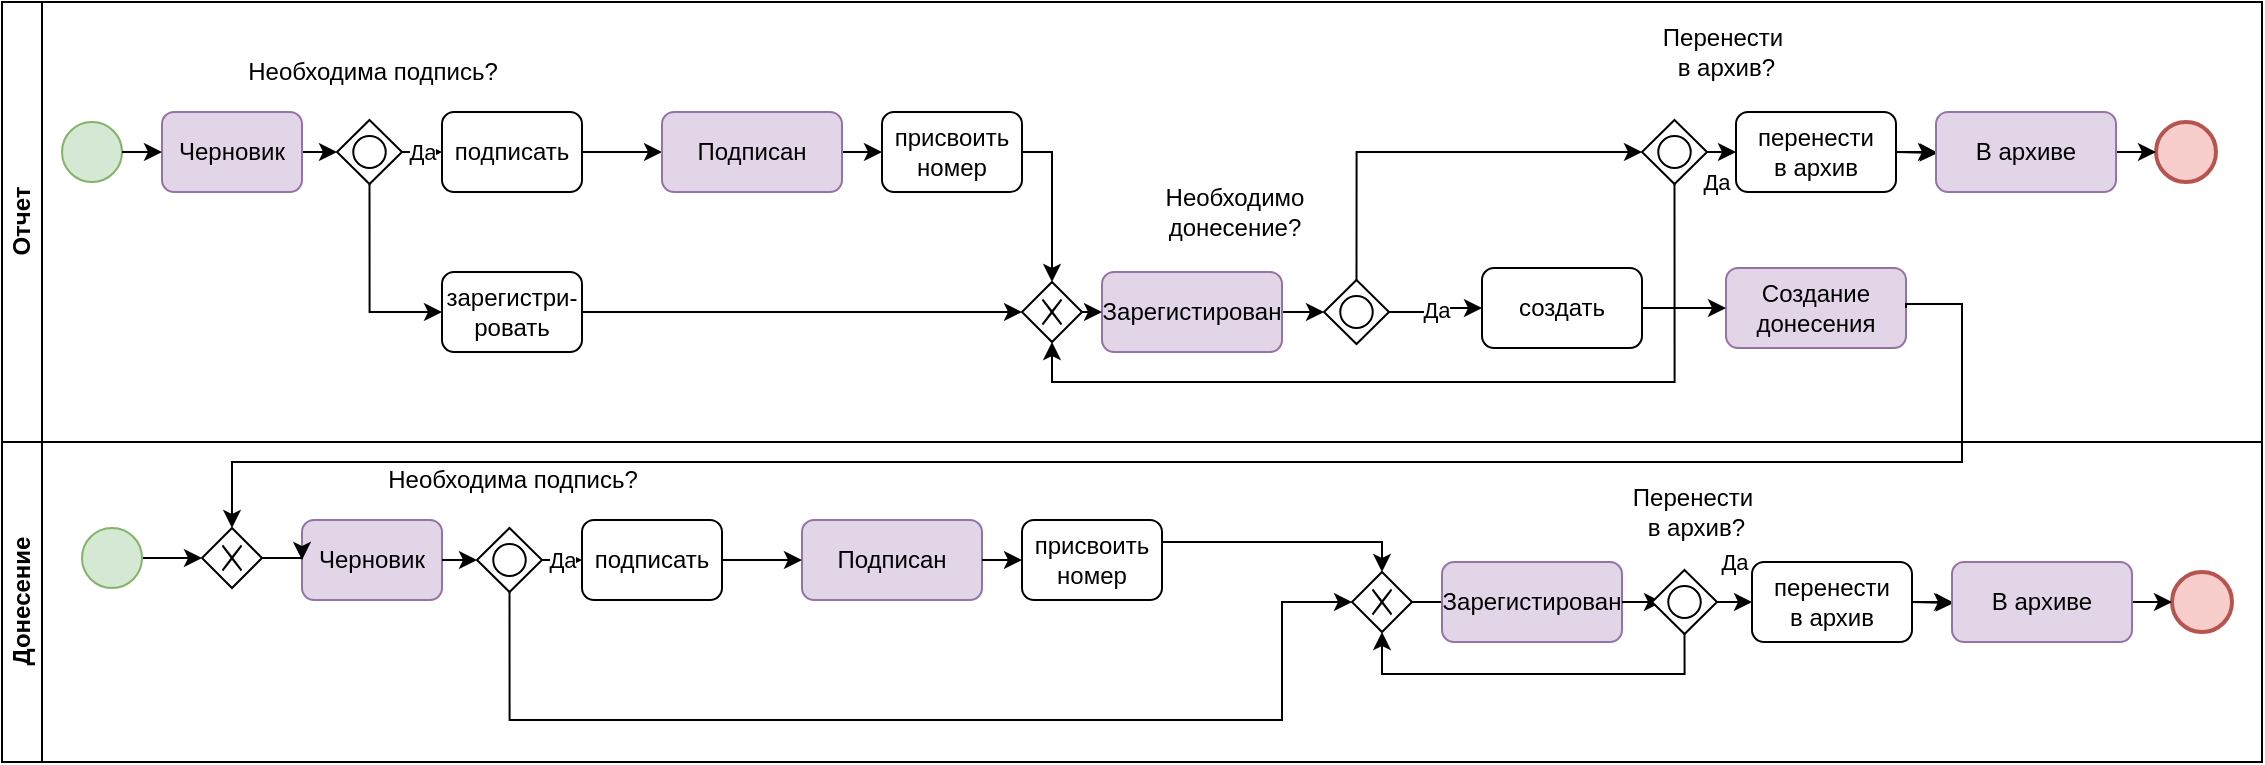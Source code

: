 <mxfile version="13.9.9" type="device"><diagram id="UqSWXJx9YeFTD1btl79S" name="Страница 1"><mxGraphModel dx="1086" dy="806" grid="1" gridSize="10" guides="1" tooltips="1" connect="1" arrows="1" fold="1" page="1" pageScale="1" pageWidth="1654" pageHeight="1169" math="0" shadow="0"><root><mxCell id="0"/><mxCell id="1" parent="0"/><mxCell id="xCdgRmZyCh5oUmYN9d85-1" value="Отчет" style="swimlane;html=1;horizontal=0;startSize=20;" parent="1" vertex="1"><mxGeometry x="150" y="240" width="1130" height="220" as="geometry"/></mxCell><mxCell id="xCdgRmZyCh5oUmYN9d85-2" value="" style="ellipse;whiteSpace=wrap;html=1;rounded=0;shadow=0;labelBackgroundColor=none;strokeWidth=1;fontFamily=Verdana;fontSize=8;align=center;fillColor=#d5e8d4;strokeColor=#82b366;" parent="xCdgRmZyCh5oUmYN9d85-1" vertex="1"><mxGeometry x="30" y="60" width="30" height="30" as="geometry"/></mxCell><mxCell id="szzaTOZmJVGkdfEVcZuP-3" style="edgeStyle=orthogonalEdgeStyle;rounded=0;orthogonalLoop=1;jettySize=auto;html=1;exitX=1;exitY=0.5;exitDx=0;exitDy=0;entryX=0;entryY=0.5;entryDx=0;entryDy=0;" edge="1" parent="xCdgRmZyCh5oUmYN9d85-1" source="xCdgRmZyCh5oUmYN9d85-3" target="QZsLiEqPM8SaoomZDKJ0-2"><mxGeometry relative="1" as="geometry"/></mxCell><mxCell id="xCdgRmZyCh5oUmYN9d85-3" value="Черновик" style="shape=ext;rounded=1;html=1;whiteSpace=wrap;labelBackgroundColor=none;fillColor=#e1d5e7;strokeColor=#9673a6;" parent="xCdgRmZyCh5oUmYN9d85-1" vertex="1"><mxGeometry x="80" y="55" width="70" height="40" as="geometry"/></mxCell><mxCell id="xCdgRmZyCh5oUmYN9d85-4" value="" style="endArrow=classic;html=1;exitX=1;exitY=0.5;exitDx=0;exitDy=0;entryX=0;entryY=0.5;entryDx=0;entryDy=0;" parent="xCdgRmZyCh5oUmYN9d85-1" source="xCdgRmZyCh5oUmYN9d85-2" target="xCdgRmZyCh5oUmYN9d85-3" edge="1"><mxGeometry width="50" height="50" relative="1" as="geometry"><mxPoint x="40" y="175" as="sourcePoint"/><mxPoint x="90" y="125" as="targetPoint"/></mxGeometry></mxCell><mxCell id="szzaTOZmJVGkdfEVcZuP-5" style="edgeStyle=orthogonalEdgeStyle;rounded=0;orthogonalLoop=1;jettySize=auto;html=1;exitX=1;exitY=0.5;exitDx=0;exitDy=0;" edge="1" parent="xCdgRmZyCh5oUmYN9d85-1" source="xCdgRmZyCh5oUmYN9d85-7" target="szzaTOZmJVGkdfEVcZuP-4"><mxGeometry relative="1" as="geometry"/></mxCell><mxCell id="xCdgRmZyCh5oUmYN9d85-7" value="зарегистри-ровать" style="shape=ext;rounded=1;html=1;whiteSpace=wrap;labelBackgroundColor=#ffffff;" parent="xCdgRmZyCh5oUmYN9d85-1" vertex="1"><mxGeometry x="220" y="135" width="70" height="40" as="geometry"/></mxCell><mxCell id="xCdgRmZyCh5oUmYN9d85-31" value="Да" style="endArrow=classic;html=1;exitX=1;exitY=0.5;exitDx=0;exitDy=0;" parent="xCdgRmZyCh5oUmYN9d85-1" target="xCdgRmZyCh5oUmYN9d85-32" edge="1"><mxGeometry width="50" height="50" relative="1" as="geometry"><mxPoint x="200" y="75" as="sourcePoint"/><mxPoint x="490" y="30" as="targetPoint"/></mxGeometry></mxCell><mxCell id="szzaTOZmJVGkdfEVcZuP-2" value="" style="edgeStyle=orthogonalEdgeStyle;rounded=0;orthogonalLoop=1;jettySize=auto;html=1;exitX=1;exitY=0.5;exitDx=0;exitDy=0;entryX=0;entryY=0.5;entryDx=0;entryDy=0;" edge="1" parent="xCdgRmZyCh5oUmYN9d85-1" source="xCdgRmZyCh5oUmYN9d85-32" target="szzaTOZmJVGkdfEVcZuP-1"><mxGeometry relative="1" as="geometry"/></mxCell><mxCell id="xCdgRmZyCh5oUmYN9d85-32" value="подписать" style="shape=ext;rounded=1;html=1;whiteSpace=wrap;labelBackgroundColor=#ffffff;" parent="xCdgRmZyCh5oUmYN9d85-1" vertex="1"><mxGeometry x="220" y="55" width="70" height="40" as="geometry"/></mxCell><mxCell id="QZsLiEqPM8SaoomZDKJ0-1" value="Необходима подпись?" style="text;html=1;align=center;verticalAlign=middle;resizable=0;points=[];autosize=1;" parent="xCdgRmZyCh5oUmYN9d85-1" vertex="1"><mxGeometry x="110" y="25" width="150" height="20" as="geometry"/></mxCell><mxCell id="QZsLiEqPM8SaoomZDKJ0-4" style="edgeStyle=orthogonalEdgeStyle;rounded=0;orthogonalLoop=1;jettySize=auto;html=1;exitX=0.5;exitY=1;exitDx=0;exitDy=0;entryX=0;entryY=0.5;entryDx=0;entryDy=0;" parent="xCdgRmZyCh5oUmYN9d85-1" source="QZsLiEqPM8SaoomZDKJ0-2" target="xCdgRmZyCh5oUmYN9d85-7" edge="1"><mxGeometry relative="1" as="geometry"/></mxCell><mxCell id="QZsLiEqPM8SaoomZDKJ0-2" value="" style="shape=mxgraph.bpmn.shape;html=1;verticalLabelPosition=bottom;labelBackgroundColor=#ffffff;verticalAlign=top;align=center;perimeter=rhombusPerimeter;background=gateway;outlineConnect=0;outline=standard;symbol=general;" parent="xCdgRmZyCh5oUmYN9d85-1" vertex="1"><mxGeometry x="167.5" y="59" width="32.5" height="32" as="geometry"/></mxCell><mxCell id="szzaTOZmJVGkdfEVcZuP-10" style="edgeStyle=orthogonalEdgeStyle;rounded=0;orthogonalLoop=1;jettySize=auto;html=1;exitX=1;exitY=0.5;exitDx=0;exitDy=0;entryX=0;entryY=0.5;entryDx=0;entryDy=0;" edge="1" parent="xCdgRmZyCh5oUmYN9d85-1" source="QZsLiEqPM8SaoomZDKJ0-8" target="szzaTOZmJVGkdfEVcZuP-8"><mxGeometry relative="1" as="geometry"/></mxCell><mxCell id="QZsLiEqPM8SaoomZDKJ0-8" value="Зарегистирован" style="shape=ext;rounded=1;html=1;whiteSpace=wrap;labelBackgroundColor=none;fillColor=#e1d5e7;strokeColor=#9673a6;" parent="xCdgRmZyCh5oUmYN9d85-1" vertex="1"><mxGeometry x="550" y="135" width="90" height="40" as="geometry"/></mxCell><mxCell id="QZsLiEqPM8SaoomZDKJ0-20" value="Да" style="endArrow=classic;html=1;exitX=1;exitY=0.5;exitDx=0;exitDy=0;entryX=0;entryY=0.5;entryDx=0;entryDy=0;" parent="xCdgRmZyCh5oUmYN9d85-1" target="QZsLiEqPM8SaoomZDKJ0-22" edge="1" source="szzaTOZmJVGkdfEVcZuP-11"><mxGeometry x="-0.379" y="-15" width="50" height="50" relative="1" as="geometry"><mxPoint x="987" y="75" as="sourcePoint"/><mxPoint x="1221" y="-255" as="targetPoint"/><mxPoint as="offset"/></mxGeometry></mxCell><mxCell id="QZsLiEqPM8SaoomZDKJ0-21" style="edgeStyle=orthogonalEdgeStyle;rounded=0;orthogonalLoop=1;jettySize=auto;html=1;exitX=1;exitY=0.5;exitDx=0;exitDy=0;entryX=0;entryY=0.5;entryDx=0;entryDy=0;" parent="xCdgRmZyCh5oUmYN9d85-1" source="QZsLiEqPM8SaoomZDKJ0-22" edge="1"><mxGeometry relative="1" as="geometry"><mxPoint x="967" y="75" as="targetPoint"/></mxGeometry></mxCell><mxCell id="QZsLiEqPM8SaoomZDKJ0-22" value="перенести&lt;br&gt;в архив" style="shape=ext;rounded=1;html=1;whiteSpace=wrap;labelBackgroundColor=#ffffff;" parent="xCdgRmZyCh5oUmYN9d85-1" vertex="1"><mxGeometry x="867" y="55" width="80" height="40" as="geometry"/></mxCell><mxCell id="QZsLiEqPM8SaoomZDKJ0-26" style="edgeStyle=orthogonalEdgeStyle;rounded=0;orthogonalLoop=1;jettySize=auto;html=1;exitX=1;exitY=0.5;exitDx=0;exitDy=0;" parent="xCdgRmZyCh5oUmYN9d85-1" target="QZsLiEqPM8SaoomZDKJ0-29" edge="1"><mxGeometry relative="1" as="geometry"><mxPoint x="947" y="75" as="sourcePoint"/></mxGeometry></mxCell><mxCell id="QZsLiEqPM8SaoomZDKJ0-27" value="" style="ellipse;whiteSpace=wrap;html=1;rounded=0;shadow=0;labelBackgroundColor=none;strokeWidth=2;fontFamily=Verdana;fontSize=8;align=center;fillColor=#f8cecc;strokeColor=#b85450;" parent="xCdgRmZyCh5oUmYN9d85-1" vertex="1"><mxGeometry x="1077" y="60" width="30" height="30" as="geometry"/></mxCell><mxCell id="QZsLiEqPM8SaoomZDKJ0-28" style="edgeStyle=orthogonalEdgeStyle;rounded=0;orthogonalLoop=1;jettySize=auto;html=1;exitX=1;exitY=0.5;exitDx=0;exitDy=0;entryX=0;entryY=0.5;entryDx=0;entryDy=0;" parent="xCdgRmZyCh5oUmYN9d85-1" source="QZsLiEqPM8SaoomZDKJ0-29" target="QZsLiEqPM8SaoomZDKJ0-27" edge="1"><mxGeometry relative="1" as="geometry"/></mxCell><mxCell id="QZsLiEqPM8SaoomZDKJ0-29" value="В архиве" style="shape=ext;rounded=1;html=1;whiteSpace=wrap;labelBackgroundColor=none;fillColor=#e1d5e7;strokeColor=#9673a6;" parent="xCdgRmZyCh5oUmYN9d85-1" vertex="1"><mxGeometry x="967" y="55" width="90" height="40" as="geometry"/></mxCell><mxCell id="szzaTOZmJVGkdfEVcZuP-17" style="edgeStyle=orthogonalEdgeStyle;rounded=0;orthogonalLoop=1;jettySize=auto;html=1;exitX=1;exitY=0.5;exitDx=0;exitDy=0;entryX=0;entryY=0.5;entryDx=0;entryDy=0;" edge="1" parent="xCdgRmZyCh5oUmYN9d85-1" source="szzaTOZmJVGkdfEVcZuP-1" target="szzaTOZmJVGkdfEVcZuP-16"><mxGeometry relative="1" as="geometry"/></mxCell><mxCell id="szzaTOZmJVGkdfEVcZuP-1" value="Подписан" style="shape=ext;rounded=1;html=1;whiteSpace=wrap;labelBackgroundColor=none;fillColor=#e1d5e7;strokeColor=#9673a6;" vertex="1" parent="xCdgRmZyCh5oUmYN9d85-1"><mxGeometry x="330" y="55" width="90" height="40" as="geometry"/></mxCell><mxCell id="szzaTOZmJVGkdfEVcZuP-7" style="edgeStyle=orthogonalEdgeStyle;rounded=0;orthogonalLoop=1;jettySize=auto;html=1;exitX=1;exitY=0.5;exitDx=0;exitDy=0;entryX=0;entryY=0.5;entryDx=0;entryDy=0;" edge="1" parent="xCdgRmZyCh5oUmYN9d85-1" source="szzaTOZmJVGkdfEVcZuP-4" target="QZsLiEqPM8SaoomZDKJ0-8"><mxGeometry relative="1" as="geometry"/></mxCell><mxCell id="szzaTOZmJVGkdfEVcZuP-4" value="" style="shape=mxgraph.bpmn.shape;html=1;verticalLabelPosition=bottom;labelBackgroundColor=#ffffff;verticalAlign=top;align=center;perimeter=rhombusPerimeter;background=gateway;outlineConnect=0;outline=none;symbol=exclusiveGw;fontSize=12;" vertex="1" parent="xCdgRmZyCh5oUmYN9d85-1"><mxGeometry x="510" y="140" width="30" height="30" as="geometry"/></mxCell><mxCell id="szzaTOZmJVGkdfEVcZuP-12" style="edgeStyle=orthogonalEdgeStyle;rounded=0;orthogonalLoop=1;jettySize=auto;html=1;exitX=0.5;exitY=0;exitDx=0;exitDy=0;entryX=0;entryY=0.5;entryDx=0;entryDy=0;" edge="1" parent="xCdgRmZyCh5oUmYN9d85-1" source="szzaTOZmJVGkdfEVcZuP-8" target="szzaTOZmJVGkdfEVcZuP-11"><mxGeometry relative="1" as="geometry"><Array as="points"><mxPoint x="677" y="75"/></Array></mxGeometry></mxCell><mxCell id="szzaTOZmJVGkdfEVcZuP-56" value="Да" style="edgeStyle=orthogonalEdgeStyle;rounded=0;orthogonalLoop=1;jettySize=auto;html=1;exitX=1;exitY=0.5;exitDx=0;exitDy=0;entryX=0;entryY=0.5;entryDx=0;entryDy=0;" edge="1" parent="xCdgRmZyCh5oUmYN9d85-1" source="szzaTOZmJVGkdfEVcZuP-8" target="szzaTOZmJVGkdfEVcZuP-57"><mxGeometry relative="1" as="geometry"><mxPoint x="720" y="180" as="targetPoint"/></mxGeometry></mxCell><mxCell id="szzaTOZmJVGkdfEVcZuP-8" value="" style="shape=mxgraph.bpmn.shape;html=1;verticalLabelPosition=bottom;labelBackgroundColor=#ffffff;verticalAlign=top;align=center;perimeter=rhombusPerimeter;background=gateway;outlineConnect=0;outline=standard;symbol=general;" vertex="1" parent="xCdgRmZyCh5oUmYN9d85-1"><mxGeometry x="661" y="139" width="32.5" height="32" as="geometry"/></mxCell><mxCell id="szzaTOZmJVGkdfEVcZuP-19" style="edgeStyle=orthogonalEdgeStyle;rounded=0;orthogonalLoop=1;jettySize=auto;html=1;exitX=0.5;exitY=1;exitDx=0;exitDy=0;entryX=0.5;entryY=1;entryDx=0;entryDy=0;" edge="1" parent="xCdgRmZyCh5oUmYN9d85-1" source="szzaTOZmJVGkdfEVcZuP-11" target="szzaTOZmJVGkdfEVcZuP-4"><mxGeometry relative="1" as="geometry"/></mxCell><mxCell id="szzaTOZmJVGkdfEVcZuP-11" value="" style="shape=mxgraph.bpmn.shape;html=1;verticalLabelPosition=bottom;labelBackgroundColor=#ffffff;verticalAlign=top;align=center;perimeter=rhombusPerimeter;background=gateway;outlineConnect=0;outline=standard;symbol=general;" vertex="1" parent="xCdgRmZyCh5oUmYN9d85-1"><mxGeometry x="820" y="59" width="32.5" height="32" as="geometry"/></mxCell><mxCell id="szzaTOZmJVGkdfEVcZuP-9" value="Необходимо&lt;br&gt;донесение?" style="text;html=1;align=center;verticalAlign=middle;resizable=0;points=[];autosize=1;" vertex="1" parent="xCdgRmZyCh5oUmYN9d85-1"><mxGeometry x="571" y="90" width="90" height="30" as="geometry"/></mxCell><mxCell id="szzaTOZmJVGkdfEVcZuP-18" style="edgeStyle=orthogonalEdgeStyle;rounded=0;orthogonalLoop=1;jettySize=auto;html=1;exitX=1;exitY=0.5;exitDx=0;exitDy=0;" edge="1" parent="xCdgRmZyCh5oUmYN9d85-1" source="szzaTOZmJVGkdfEVcZuP-16" target="szzaTOZmJVGkdfEVcZuP-4"><mxGeometry relative="1" as="geometry"><Array as="points"><mxPoint x="525" y="75"/></Array></mxGeometry></mxCell><mxCell id="szzaTOZmJVGkdfEVcZuP-16" value="присвоить&lt;br&gt;номер" style="shape=ext;rounded=1;html=1;whiteSpace=wrap;labelBackgroundColor=#ffffff;" vertex="1" parent="xCdgRmZyCh5oUmYN9d85-1"><mxGeometry x="440" y="55" width="70" height="40" as="geometry"/></mxCell><mxCell id="szzaTOZmJVGkdfEVcZuP-13" value="Перенести&lt;br&gt;&amp;nbsp;в архив?" style="text;html=1;align=center;verticalAlign=middle;resizable=0;points=[];autosize=1;" vertex="1" parent="xCdgRmZyCh5oUmYN9d85-1"><mxGeometry x="820" y="10" width="80" height="30" as="geometry"/></mxCell><mxCell id="szzaTOZmJVGkdfEVcZuP-55" value="Создание&lt;br&gt;донесения" style="shape=ext;rounded=1;html=1;whiteSpace=wrap;labelBackgroundColor=none;fillColor=#e1d5e7;strokeColor=#9673a6;" vertex="1" parent="xCdgRmZyCh5oUmYN9d85-1"><mxGeometry x="862" y="133" width="90" height="40" as="geometry"/></mxCell><mxCell id="szzaTOZmJVGkdfEVcZuP-58" style="edgeStyle=orthogonalEdgeStyle;rounded=0;orthogonalLoop=1;jettySize=auto;html=1;exitX=1;exitY=0.5;exitDx=0;exitDy=0;entryX=0;entryY=0.5;entryDx=0;entryDy=0;" edge="1" parent="xCdgRmZyCh5oUmYN9d85-1" source="szzaTOZmJVGkdfEVcZuP-57" target="szzaTOZmJVGkdfEVcZuP-55"><mxGeometry relative="1" as="geometry"/></mxCell><mxCell id="szzaTOZmJVGkdfEVcZuP-57" value="создать" style="shape=ext;rounded=1;html=1;whiteSpace=wrap;labelBackgroundColor=#ffffff;" vertex="1" parent="xCdgRmZyCh5oUmYN9d85-1"><mxGeometry x="740" y="133" width="80" height="40" as="geometry"/></mxCell><mxCell id="xCdgRmZyCh5oUmYN9d85-41" value="Донесение" style="swimlane;html=1;horizontal=0;startSize=20;" parent="1" vertex="1"><mxGeometry x="150" y="460" width="1130" height="160" as="geometry"/></mxCell><mxCell id="xCdgRmZyCh5oUmYN9d85-43" value="" style="shape=mxgraph.bpmn.shape;html=1;verticalLabelPosition=bottom;labelBackgroundColor=#ffffff;verticalAlign=top;align=center;perimeter=rhombusPerimeter;background=gateway;outlineConnect=0;outline=none;symbol=exclusiveGw;fontSize=12;" parent="xCdgRmZyCh5oUmYN9d85-41" vertex="1"><mxGeometry x="675" y="65" width="30" height="30" as="geometry"/></mxCell><mxCell id="xCdgRmZyCh5oUmYN9d85-45" value="" style="endArrow=classic;html=1;exitX=1;exitY=0.5;exitDx=0;exitDy=0;" parent="xCdgRmZyCh5oUmYN9d85-41" source="xCdgRmZyCh5oUmYN9d85-43" edge="1"><mxGeometry width="50" height="50" relative="1" as="geometry"><mxPoint x="695" y="115" as="sourcePoint"/><mxPoint x="735" y="80" as="targetPoint"/></mxGeometry></mxCell><mxCell id="xCdgRmZyCh5oUmYN9d85-46" value="Зарегистирован" style="shape=ext;rounded=1;html=1;whiteSpace=wrap;labelBackgroundColor=none;fillColor=#e1d5e7;strokeColor=#9673a6;" parent="xCdgRmZyCh5oUmYN9d85-41" vertex="1"><mxGeometry x="720" y="60" width="90" height="40" as="geometry"/></mxCell><mxCell id="xCdgRmZyCh5oUmYN9d85-47" value="" style="endArrow=classic;html=1;exitX=1;exitY=0.5;exitDx=0;exitDy=0;entryX=0;entryY=0.5;entryDx=0;entryDy=0;" parent="xCdgRmZyCh5oUmYN9d85-41" source="xCdgRmZyCh5oUmYN9d85-46" edge="1"><mxGeometry width="50" height="50" relative="1" as="geometry"><mxPoint x="830" y="105" as="sourcePoint"/><mxPoint x="830" y="80" as="targetPoint"/></mxGeometry></mxCell><mxCell id="szzaTOZmJVGkdfEVcZuP-21" style="edgeStyle=orthogonalEdgeStyle;rounded=0;orthogonalLoop=1;jettySize=auto;html=1;exitX=1;exitY=0.5;exitDx=0;exitDy=0;entryX=0;entryY=0.5;entryDx=0;entryDy=0;" edge="1" parent="xCdgRmZyCh5oUmYN9d85-41" source="szzaTOZmJVGkdfEVcZuP-22"><mxGeometry relative="1" as="geometry"><mxPoint x="975" y="80" as="targetPoint"/></mxGeometry></mxCell><mxCell id="szzaTOZmJVGkdfEVcZuP-22" value="перенести&lt;br&gt;в архив" style="shape=ext;rounded=1;html=1;whiteSpace=wrap;labelBackgroundColor=#ffffff;" vertex="1" parent="xCdgRmZyCh5oUmYN9d85-41"><mxGeometry x="875" y="60" width="80" height="40" as="geometry"/></mxCell><mxCell id="szzaTOZmJVGkdfEVcZuP-23" style="edgeStyle=orthogonalEdgeStyle;rounded=0;orthogonalLoop=1;jettySize=auto;html=1;exitX=1;exitY=0.5;exitDx=0;exitDy=0;" edge="1" parent="xCdgRmZyCh5oUmYN9d85-41" target="szzaTOZmJVGkdfEVcZuP-26"><mxGeometry relative="1" as="geometry"><mxPoint x="955" y="80" as="sourcePoint"/></mxGeometry></mxCell><mxCell id="szzaTOZmJVGkdfEVcZuP-24" value="" style="ellipse;whiteSpace=wrap;html=1;rounded=0;shadow=0;labelBackgroundColor=none;strokeWidth=2;fontFamily=Verdana;fontSize=8;align=center;fillColor=#f8cecc;strokeColor=#b85450;" vertex="1" parent="xCdgRmZyCh5oUmYN9d85-41"><mxGeometry x="1085" y="65" width="30" height="30" as="geometry"/></mxCell><mxCell id="szzaTOZmJVGkdfEVcZuP-25" style="edgeStyle=orthogonalEdgeStyle;rounded=0;orthogonalLoop=1;jettySize=auto;html=1;exitX=1;exitY=0.5;exitDx=0;exitDy=0;entryX=0;entryY=0.5;entryDx=0;entryDy=0;" edge="1" parent="xCdgRmZyCh5oUmYN9d85-41" source="szzaTOZmJVGkdfEVcZuP-26" target="szzaTOZmJVGkdfEVcZuP-24"><mxGeometry relative="1" as="geometry"/></mxCell><mxCell id="szzaTOZmJVGkdfEVcZuP-26" value="В архиве" style="shape=ext;rounded=1;html=1;whiteSpace=wrap;labelBackgroundColor=none;fillColor=#e1d5e7;strokeColor=#9673a6;" vertex="1" parent="xCdgRmZyCh5oUmYN9d85-41"><mxGeometry x="975" y="60" width="90" height="40" as="geometry"/></mxCell><mxCell id="szzaTOZmJVGkdfEVcZuP-29" style="edgeStyle=orthogonalEdgeStyle;rounded=0;orthogonalLoop=1;jettySize=auto;html=1;exitX=0.5;exitY=1;exitDx=0;exitDy=0;entryX=0.5;entryY=1;entryDx=0;entryDy=0;" edge="1" parent="xCdgRmZyCh5oUmYN9d85-41" source="szzaTOZmJVGkdfEVcZuP-27" target="xCdgRmZyCh5oUmYN9d85-43"><mxGeometry relative="1" as="geometry"/></mxCell><mxCell id="szzaTOZmJVGkdfEVcZuP-27" value="" style="shape=mxgraph.bpmn.shape;html=1;verticalLabelPosition=bottom;labelBackgroundColor=#ffffff;verticalAlign=top;align=center;perimeter=rhombusPerimeter;background=gateway;outlineConnect=0;outline=standard;symbol=general;" vertex="1" parent="xCdgRmZyCh5oUmYN9d85-41"><mxGeometry x="825" y="64" width="32.5" height="32" as="geometry"/></mxCell><mxCell id="szzaTOZmJVGkdfEVcZuP-20" value="Да" style="endArrow=classic;html=1;exitX=1;exitY=0.5;exitDx=0;exitDy=0;entryX=0;entryY=0.5;entryDx=0;entryDy=0;" edge="1" parent="xCdgRmZyCh5oUmYN9d85-41" source="szzaTOZmJVGkdfEVcZuP-27" target="szzaTOZmJVGkdfEVcZuP-22"><mxGeometry x="-0.143" y="20" width="50" height="50" relative="1" as="geometry"><mxPoint x="845" y="-160" as="sourcePoint"/><mxPoint x="1079" y="-490" as="targetPoint"/><mxPoint x="1" as="offset"/></mxGeometry></mxCell><mxCell id="szzaTOZmJVGkdfEVcZuP-28" value="Перенести&lt;br&gt;&amp;nbsp;в архив?" style="text;html=1;align=center;verticalAlign=middle;resizable=0;points=[];autosize=1;" vertex="1" parent="xCdgRmZyCh5oUmYN9d85-41"><mxGeometry x="805" y="20" width="80" height="30" as="geometry"/></mxCell><mxCell id="szzaTOZmJVGkdfEVcZuP-52" style="edgeStyle=orthogonalEdgeStyle;rounded=0;orthogonalLoop=1;jettySize=auto;html=1;exitX=1;exitY=0.5;exitDx=0;exitDy=0;entryX=0;entryY=0.5;entryDx=0;entryDy=0;" edge="1" parent="xCdgRmZyCh5oUmYN9d85-41" source="szzaTOZmJVGkdfEVcZuP-30" target="szzaTOZmJVGkdfEVcZuP-48"><mxGeometry relative="1" as="geometry"/></mxCell><mxCell id="szzaTOZmJVGkdfEVcZuP-30" value="" style="ellipse;whiteSpace=wrap;html=1;rounded=0;shadow=0;labelBackgroundColor=none;strokeWidth=1;fontFamily=Verdana;fontSize=8;align=center;fillColor=#d5e8d4;strokeColor=#82b366;" vertex="1" parent="xCdgRmZyCh5oUmYN9d85-41"><mxGeometry x="40" y="43" width="30" height="30" as="geometry"/></mxCell><mxCell id="szzaTOZmJVGkdfEVcZuP-32" value="Черновик" style="shape=ext;rounded=1;html=1;whiteSpace=wrap;labelBackgroundColor=none;fillColor=#e1d5e7;strokeColor=#9673a6;" vertex="1" parent="xCdgRmZyCh5oUmYN9d85-41"><mxGeometry x="150" y="39" width="70" height="40" as="geometry"/></mxCell><mxCell id="szzaTOZmJVGkdfEVcZuP-36" value="Да" style="endArrow=classic;html=1;exitX=1;exitY=0.5;exitDx=0;exitDy=0;" edge="1" parent="xCdgRmZyCh5oUmYN9d85-41" target="szzaTOZmJVGkdfEVcZuP-38"><mxGeometry width="50" height="50" relative="1" as="geometry"><mxPoint x="270" y="59" as="sourcePoint"/><mxPoint x="410" y="-226" as="targetPoint"/></mxGeometry></mxCell><mxCell id="szzaTOZmJVGkdfEVcZuP-38" value="подписать" style="shape=ext;rounded=1;html=1;whiteSpace=wrap;labelBackgroundColor=#ffffff;" vertex="1" parent="xCdgRmZyCh5oUmYN9d85-41"><mxGeometry x="290" y="39" width="70" height="40" as="geometry"/></mxCell><mxCell id="szzaTOZmJVGkdfEVcZuP-39" value="Необходима подпись?" style="text;html=1;align=center;verticalAlign=middle;resizable=0;points=[];autosize=1;" vertex="1" parent="xCdgRmZyCh5oUmYN9d85-41"><mxGeometry x="180" y="9" width="150" height="20" as="geometry"/></mxCell><mxCell id="szzaTOZmJVGkdfEVcZuP-41" value="" style="shape=mxgraph.bpmn.shape;html=1;verticalLabelPosition=bottom;labelBackgroundColor=#ffffff;verticalAlign=top;align=center;perimeter=rhombusPerimeter;background=gateway;outlineConnect=0;outline=standard;symbol=general;" vertex="1" parent="xCdgRmZyCh5oUmYN9d85-41"><mxGeometry x="237.5" y="43" width="32.5" height="32" as="geometry"/></mxCell><mxCell id="szzaTOZmJVGkdfEVcZuP-31" style="edgeStyle=orthogonalEdgeStyle;rounded=0;orthogonalLoop=1;jettySize=auto;html=1;exitX=1;exitY=0.5;exitDx=0;exitDy=0;entryX=0;entryY=0.5;entryDx=0;entryDy=0;" edge="1" parent="xCdgRmZyCh5oUmYN9d85-41" source="szzaTOZmJVGkdfEVcZuP-32" target="szzaTOZmJVGkdfEVcZuP-41"><mxGeometry relative="1" as="geometry"/></mxCell><mxCell id="szzaTOZmJVGkdfEVcZuP-43" value="Подписан" style="shape=ext;rounded=1;html=1;whiteSpace=wrap;labelBackgroundColor=none;fillColor=#e1d5e7;strokeColor=#9673a6;" vertex="1" parent="xCdgRmZyCh5oUmYN9d85-41"><mxGeometry x="400" y="39" width="90" height="40" as="geometry"/></mxCell><mxCell id="szzaTOZmJVGkdfEVcZuP-37" value="" style="edgeStyle=orthogonalEdgeStyle;rounded=0;orthogonalLoop=1;jettySize=auto;html=1;exitX=1;exitY=0.5;exitDx=0;exitDy=0;entryX=0;entryY=0.5;entryDx=0;entryDy=0;" edge="1" parent="xCdgRmZyCh5oUmYN9d85-41" source="szzaTOZmJVGkdfEVcZuP-38" target="szzaTOZmJVGkdfEVcZuP-43"><mxGeometry relative="1" as="geometry"/></mxCell><mxCell id="szzaTOZmJVGkdfEVcZuP-34" style="edgeStyle=orthogonalEdgeStyle;rounded=0;orthogonalLoop=1;jettySize=auto;html=1;exitX=0.5;exitY=1;exitDx=0;exitDy=0;entryX=0;entryY=0.5;entryDx=0;entryDy=0;" edge="1" parent="xCdgRmZyCh5oUmYN9d85-41" source="szzaTOZmJVGkdfEVcZuP-41" target="xCdgRmZyCh5oUmYN9d85-43"><mxGeometry relative="1" as="geometry"><mxPoint x="360" y="139" as="sourcePoint"/><mxPoint x="580" y="139" as="targetPoint"/><Array as="points"><mxPoint x="254" y="139"/><mxPoint x="640" y="139"/><mxPoint x="640" y="80"/></Array></mxGeometry></mxCell><mxCell id="szzaTOZmJVGkdfEVcZuP-54" style="edgeStyle=orthogonalEdgeStyle;rounded=0;orthogonalLoop=1;jettySize=auto;html=1;exitX=1;exitY=0.5;exitDx=0;exitDy=0;entryX=0.5;entryY=0;entryDx=0;entryDy=0;" edge="1" parent="xCdgRmZyCh5oUmYN9d85-41" source="szzaTOZmJVGkdfEVcZuP-46" target="xCdgRmZyCh5oUmYN9d85-43"><mxGeometry relative="1" as="geometry"><Array as="points"><mxPoint x="580" y="50"/><mxPoint x="690" y="50"/></Array></mxGeometry></mxCell><mxCell id="szzaTOZmJVGkdfEVcZuP-46" value="присвоить&lt;br&gt;номер" style="shape=ext;rounded=1;html=1;whiteSpace=wrap;labelBackgroundColor=#ffffff;" vertex="1" parent="xCdgRmZyCh5oUmYN9d85-41"><mxGeometry x="510" y="39" width="70" height="40" as="geometry"/></mxCell><mxCell id="szzaTOZmJVGkdfEVcZuP-42" style="edgeStyle=orthogonalEdgeStyle;rounded=0;orthogonalLoop=1;jettySize=auto;html=1;exitX=1;exitY=0.5;exitDx=0;exitDy=0;entryX=0;entryY=0.5;entryDx=0;entryDy=0;" edge="1" parent="xCdgRmZyCh5oUmYN9d85-41" source="szzaTOZmJVGkdfEVcZuP-43" target="szzaTOZmJVGkdfEVcZuP-46"><mxGeometry relative="1" as="geometry"/></mxCell><mxCell id="szzaTOZmJVGkdfEVcZuP-53" style="edgeStyle=orthogonalEdgeStyle;rounded=0;orthogonalLoop=1;jettySize=auto;html=1;exitX=1;exitY=0.5;exitDx=0;exitDy=0;entryX=0;entryY=0.5;entryDx=0;entryDy=0;" edge="1" parent="xCdgRmZyCh5oUmYN9d85-41" source="szzaTOZmJVGkdfEVcZuP-48" target="szzaTOZmJVGkdfEVcZuP-32"><mxGeometry relative="1" as="geometry"/></mxCell><mxCell id="szzaTOZmJVGkdfEVcZuP-48" value="" style="shape=mxgraph.bpmn.shape;html=1;verticalLabelPosition=bottom;labelBackgroundColor=#ffffff;verticalAlign=top;align=center;perimeter=rhombusPerimeter;background=gateway;outlineConnect=0;outline=none;symbol=exclusiveGw;fontSize=12;direction=south;rotation=-90;" vertex="1" parent="xCdgRmZyCh5oUmYN9d85-41"><mxGeometry x="100" y="43" width="30" height="30" as="geometry"/></mxCell><mxCell id="szzaTOZmJVGkdfEVcZuP-47" style="edgeStyle=orthogonalEdgeStyle;rounded=0;orthogonalLoop=1;jettySize=auto;html=1;entryX=0.5;entryY=0;entryDx=0;entryDy=0;exitX=1;exitY=0.5;exitDx=0;exitDy=0;" edge="1" parent="1" source="szzaTOZmJVGkdfEVcZuP-55" target="szzaTOZmJVGkdfEVcZuP-48"><mxGeometry relative="1" as="geometry"><mxPoint x="260" y="490" as="targetPoint"/><mxPoint x="920" y="450" as="sourcePoint"/><Array as="points"><mxPoint x="1130" y="391"/><mxPoint x="1130" y="470"/><mxPoint x="265" y="470"/></Array></mxGeometry></mxCell></root></mxGraphModel></diagram></mxfile>